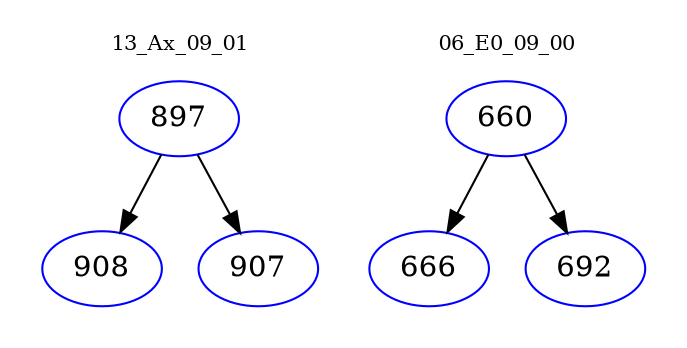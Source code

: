digraph{
subgraph cluster_0 {
color = white
label = "13_Ax_09_01";
fontsize=10;
T0_897 [label="897", color="blue"]
T0_897 -> T0_908 [color="black"]
T0_908 [label="908", color="blue"]
T0_897 -> T0_907 [color="black"]
T0_907 [label="907", color="blue"]
}
subgraph cluster_1 {
color = white
label = "06_E0_09_00";
fontsize=10;
T1_660 [label="660", color="blue"]
T1_660 -> T1_666 [color="black"]
T1_666 [label="666", color="blue"]
T1_660 -> T1_692 [color="black"]
T1_692 [label="692", color="blue"]
}
}
